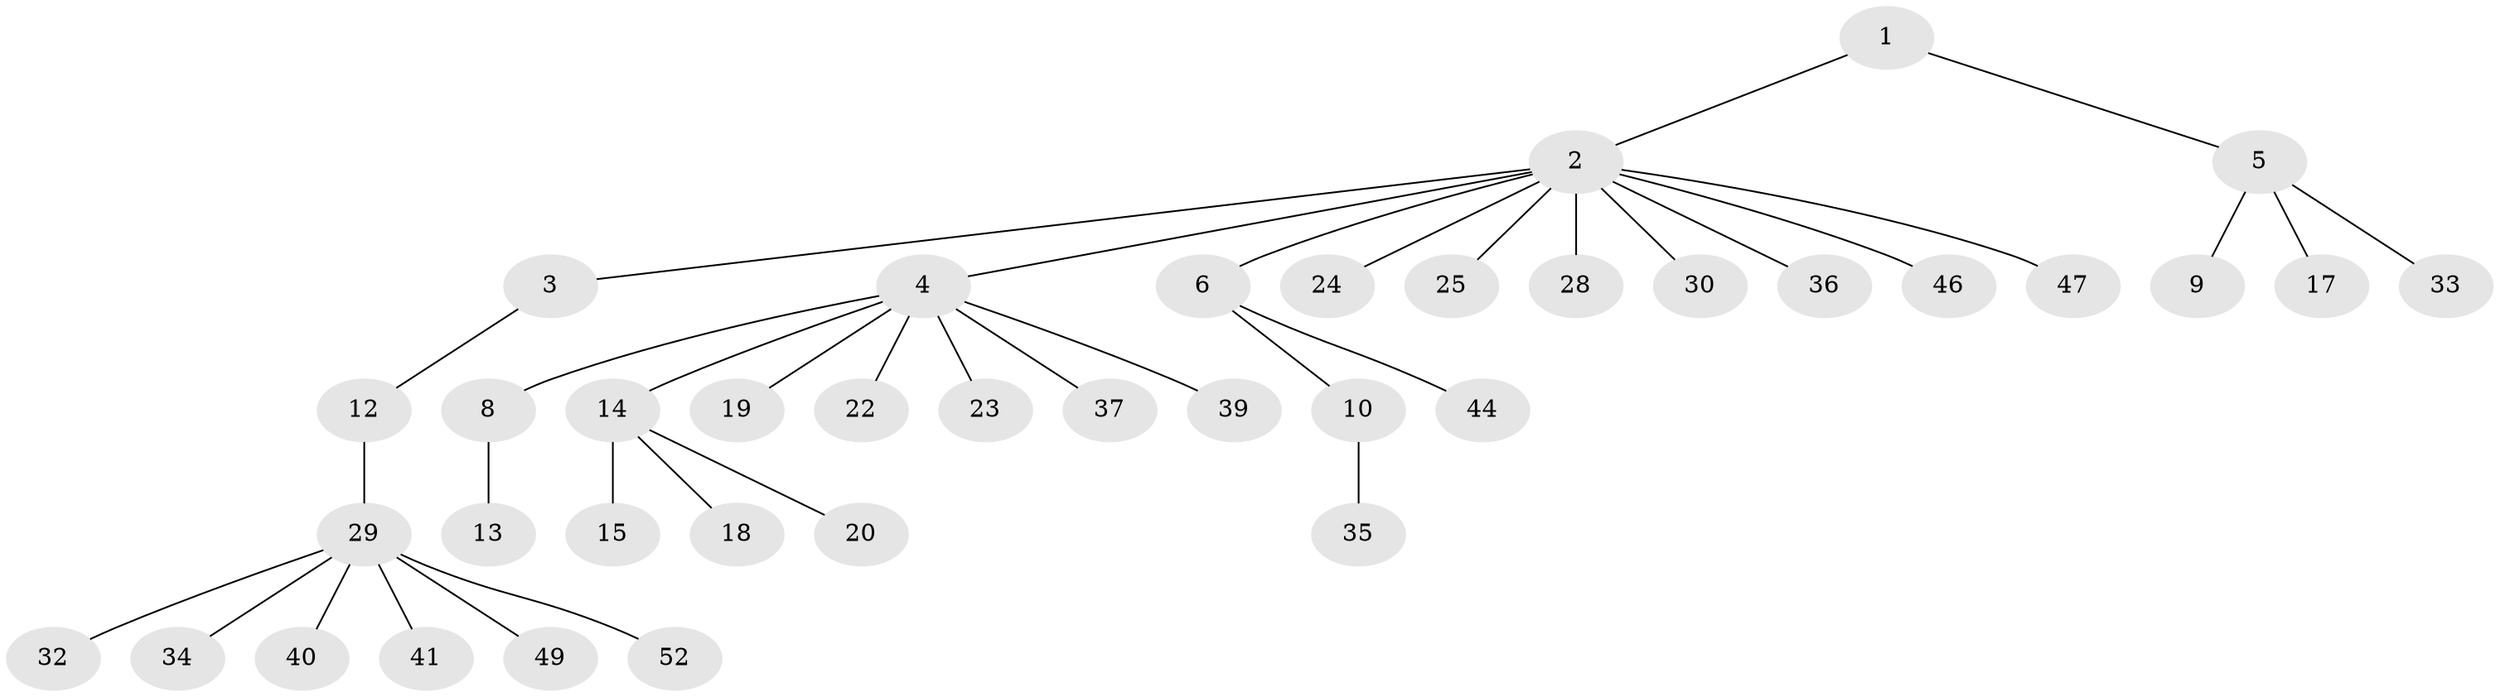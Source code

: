 // Generated by graph-tools (version 1.1) at 2025/23/03/03/25 07:23:49]
// undirected, 38 vertices, 37 edges
graph export_dot {
graph [start="1"]
  node [color=gray90,style=filled];
  1;
  2 [super="+7"];
  3;
  4 [super="+11"];
  5 [super="+16"];
  6 [super="+42"];
  8 [super="+38"];
  9;
  10 [super="+26"];
  12 [super="+21"];
  13;
  14 [super="+27"];
  15;
  17;
  18 [super="+31"];
  19;
  20;
  22;
  23 [super="+48"];
  24;
  25;
  28;
  29 [super="+45"];
  30;
  32 [super="+43"];
  33 [super="+50"];
  34;
  35;
  36;
  37;
  39;
  40 [super="+51"];
  41;
  44;
  46;
  47;
  49;
  52;
  1 -- 2;
  1 -- 5;
  2 -- 3;
  2 -- 4;
  2 -- 6;
  2 -- 24;
  2 -- 25;
  2 -- 28;
  2 -- 30;
  2 -- 36;
  2 -- 46;
  2 -- 47;
  3 -- 12;
  4 -- 8;
  4 -- 14;
  4 -- 19;
  4 -- 22;
  4 -- 23;
  4 -- 37;
  4 -- 39;
  5 -- 9;
  5 -- 17;
  5 -- 33;
  6 -- 10;
  6 -- 44;
  8 -- 13;
  10 -- 35;
  12 -- 29;
  14 -- 15;
  14 -- 18;
  14 -- 20;
  29 -- 32;
  29 -- 34;
  29 -- 40;
  29 -- 41;
  29 -- 49;
  29 -- 52;
}
